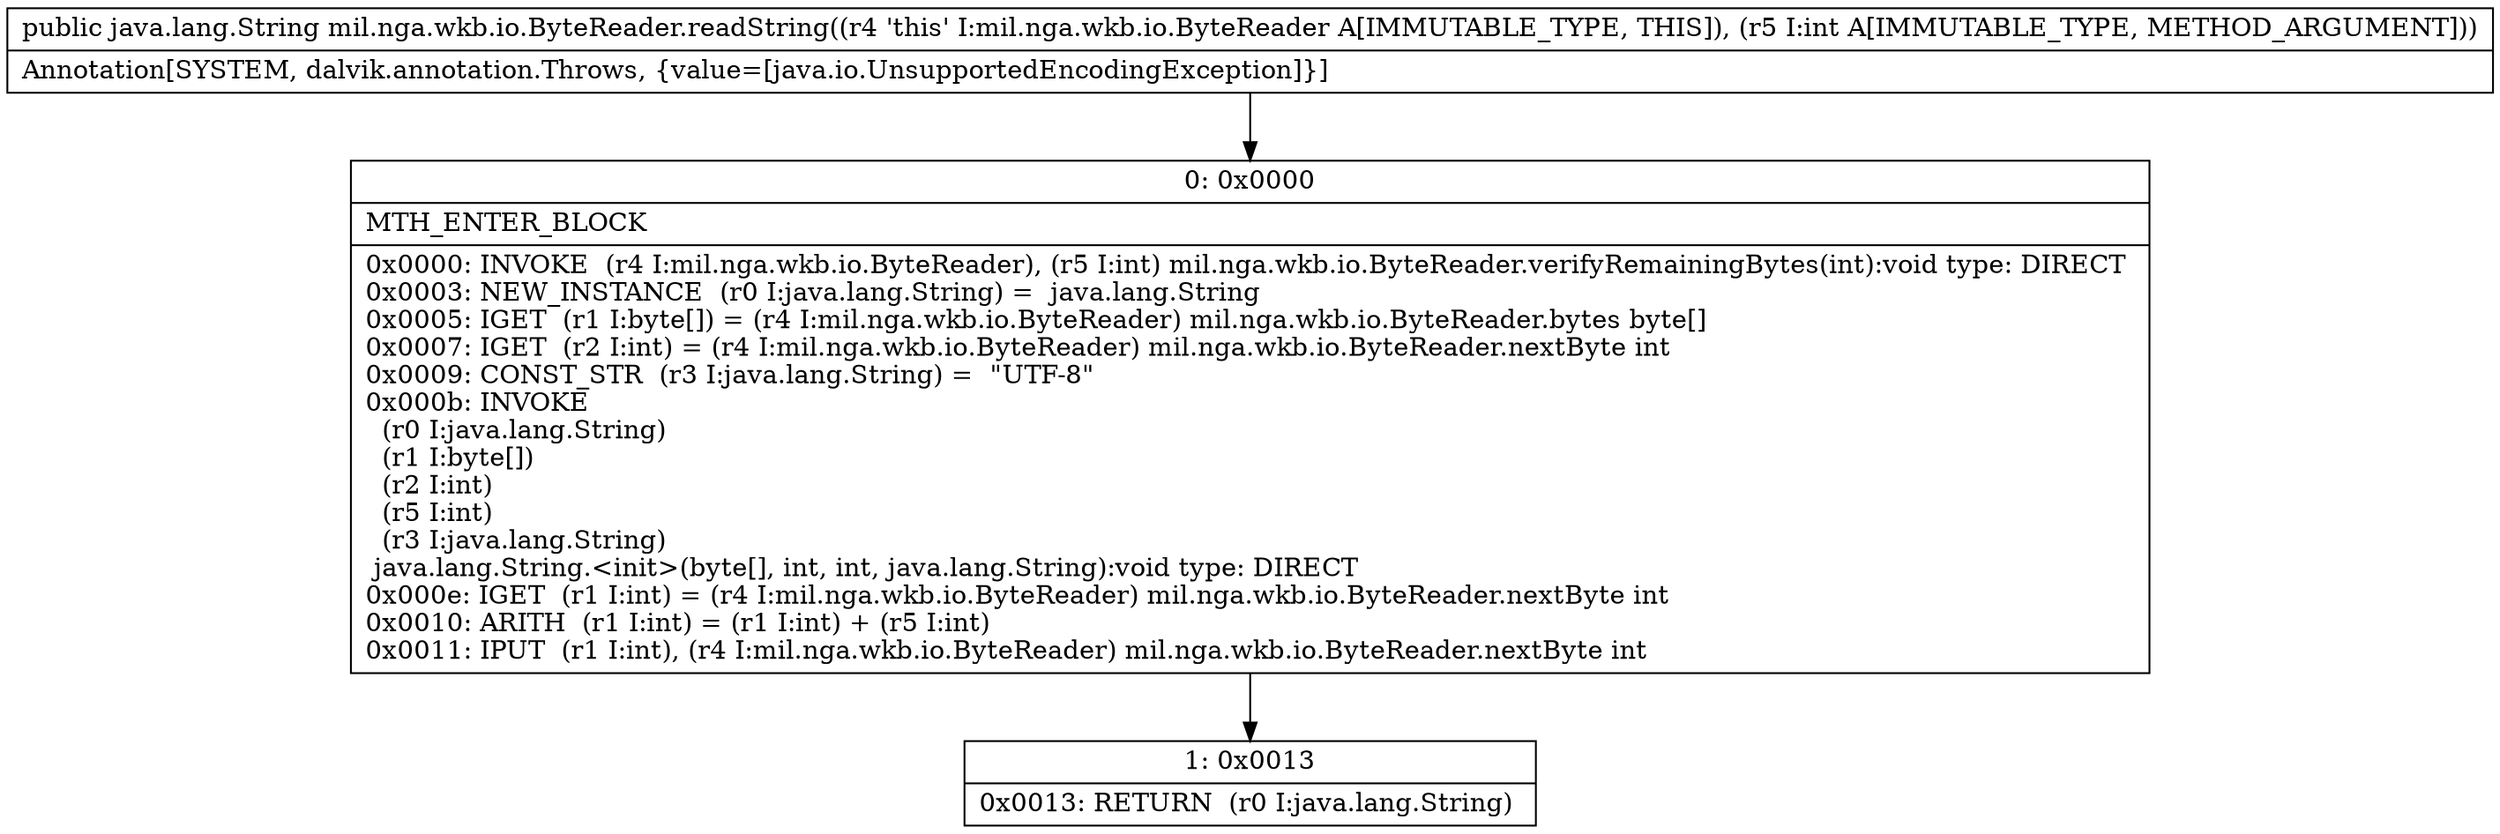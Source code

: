 digraph "CFG formil.nga.wkb.io.ByteReader.readString(I)Ljava\/lang\/String;" {
Node_0 [shape=record,label="{0\:\ 0x0000|MTH_ENTER_BLOCK\l|0x0000: INVOKE  (r4 I:mil.nga.wkb.io.ByteReader), (r5 I:int) mil.nga.wkb.io.ByteReader.verifyRemainingBytes(int):void type: DIRECT \l0x0003: NEW_INSTANCE  (r0 I:java.lang.String) =  java.lang.String \l0x0005: IGET  (r1 I:byte[]) = (r4 I:mil.nga.wkb.io.ByteReader) mil.nga.wkb.io.ByteReader.bytes byte[] \l0x0007: IGET  (r2 I:int) = (r4 I:mil.nga.wkb.io.ByteReader) mil.nga.wkb.io.ByteReader.nextByte int \l0x0009: CONST_STR  (r3 I:java.lang.String) =  \"UTF\-8\" \l0x000b: INVOKE  \l  (r0 I:java.lang.String)\l  (r1 I:byte[])\l  (r2 I:int)\l  (r5 I:int)\l  (r3 I:java.lang.String)\l java.lang.String.\<init\>(byte[], int, int, java.lang.String):void type: DIRECT \l0x000e: IGET  (r1 I:int) = (r4 I:mil.nga.wkb.io.ByteReader) mil.nga.wkb.io.ByteReader.nextByte int \l0x0010: ARITH  (r1 I:int) = (r1 I:int) + (r5 I:int) \l0x0011: IPUT  (r1 I:int), (r4 I:mil.nga.wkb.io.ByteReader) mil.nga.wkb.io.ByteReader.nextByte int \l}"];
Node_1 [shape=record,label="{1\:\ 0x0013|0x0013: RETURN  (r0 I:java.lang.String) \l}"];
MethodNode[shape=record,label="{public java.lang.String mil.nga.wkb.io.ByteReader.readString((r4 'this' I:mil.nga.wkb.io.ByteReader A[IMMUTABLE_TYPE, THIS]), (r5 I:int A[IMMUTABLE_TYPE, METHOD_ARGUMENT]))  | Annotation[SYSTEM, dalvik.annotation.Throws, \{value=[java.io.UnsupportedEncodingException]\}]\l}"];
MethodNode -> Node_0;
Node_0 -> Node_1;
}

